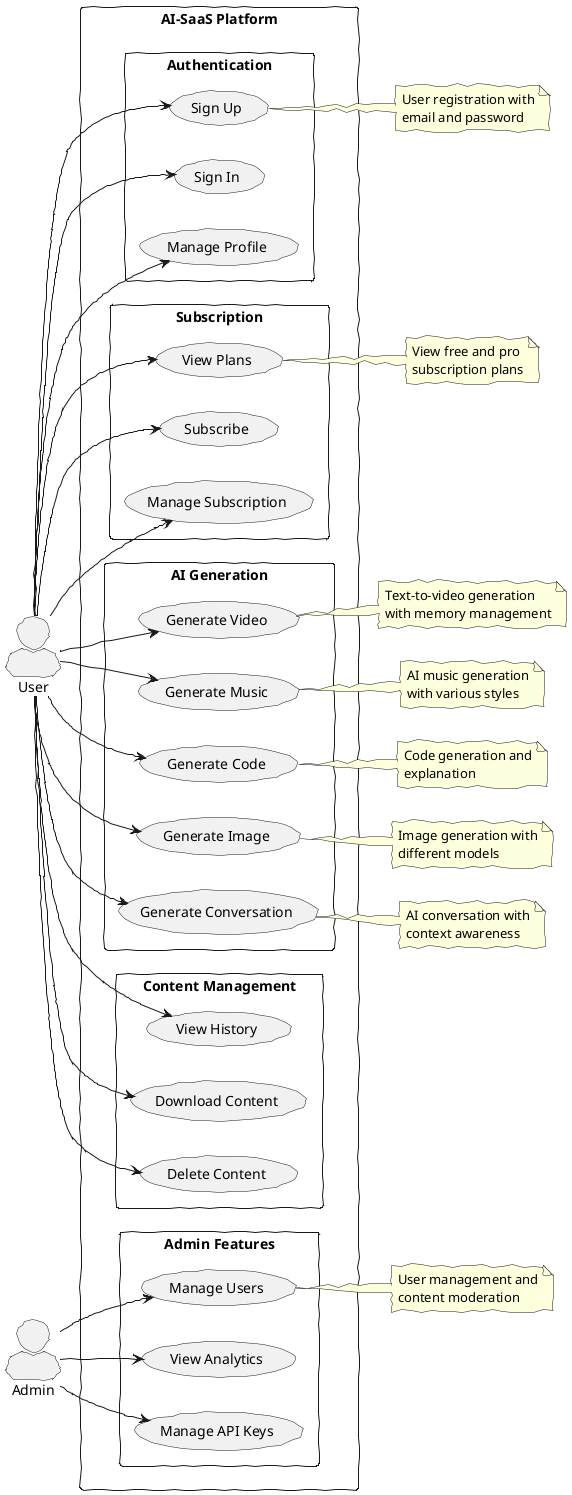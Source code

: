 @startuml
left to right direction
skinparam actorStyle awesome
skinparam handwritten true

actor User as user
actor Admin as admin

rectangle "AI-SaaS Platform" {
  rectangle "Authentication" {
    usecase "Sign Up" as UC1
    usecase "Sign In" as UC2
    usecase "Manage Profile" as UC3
  }
  
  rectangle "Subscription" {
    usecase "View Plans" as UC4
    usecase "Subscribe" as UC5
    usecase "Manage Subscription" as UC6
  }
  
  rectangle "AI Generation" {
    usecase "Generate Video" as UC7
    usecase "Generate Music" as UC8
    usecase "Generate Code" as UC9
    usecase "Generate Image" as UC10
    usecase "Generate Conversation" as UC11
  }
  
  rectangle "Content Management" {
    usecase "View History" as UC12
    usecase "Download Content" as UC13
    usecase "Delete Content" as UC14
  }
  
  rectangle "Admin Features" {
    usecase "Manage Users" as UC15
    usecase "View Analytics" as UC16
    usecase "Manage API Keys" as UC17
  }
}

user --> UC1
user --> UC2
user --> UC3
user --> UC4
user --> UC5
user --> UC6
user --> UC7
user --> UC8
user --> UC9
user --> UC10
user --> UC11
user --> UC12
user --> UC13
user --> UC14

admin --> UC15
admin --> UC16
admin --> UC17

note right of UC1
  User registration with
  email and password
end note

note right of UC4
  View free and pro
  subscription plans
end note

note right of UC7
  Text-to-video generation
  with memory management
end note

note right of UC8
  AI music generation
  with various styles
end note

note right of UC9
  Code generation and
  explanation
end note

note right of UC10
  Image generation with
  different models
end note

note right of UC11
  AI conversation with
  context awareness
end note

note right of UC15
  User management and
  content moderation
end note
@enduml 